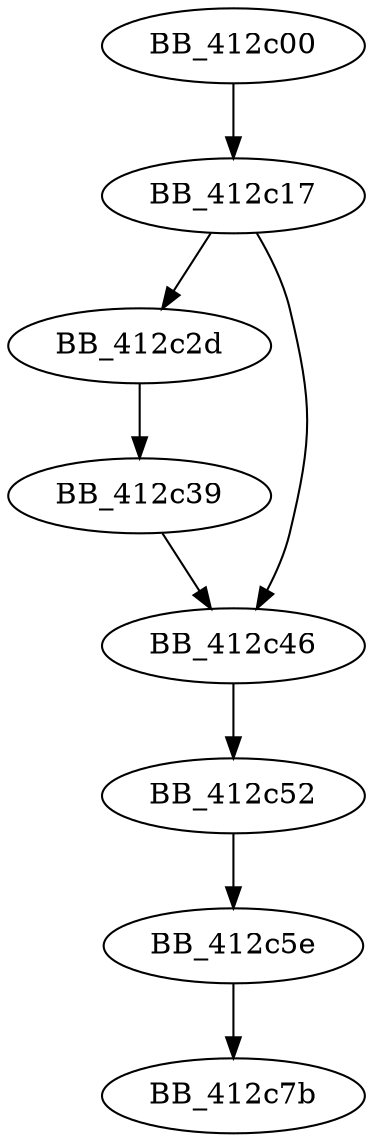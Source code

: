 DiGraph sub_412C00{
BB_412c00->BB_412c17
BB_412c17->BB_412c2d
BB_412c17->BB_412c46
BB_412c2d->BB_412c39
BB_412c39->BB_412c46
BB_412c46->BB_412c52
BB_412c52->BB_412c5e
BB_412c5e->BB_412c7b
}
